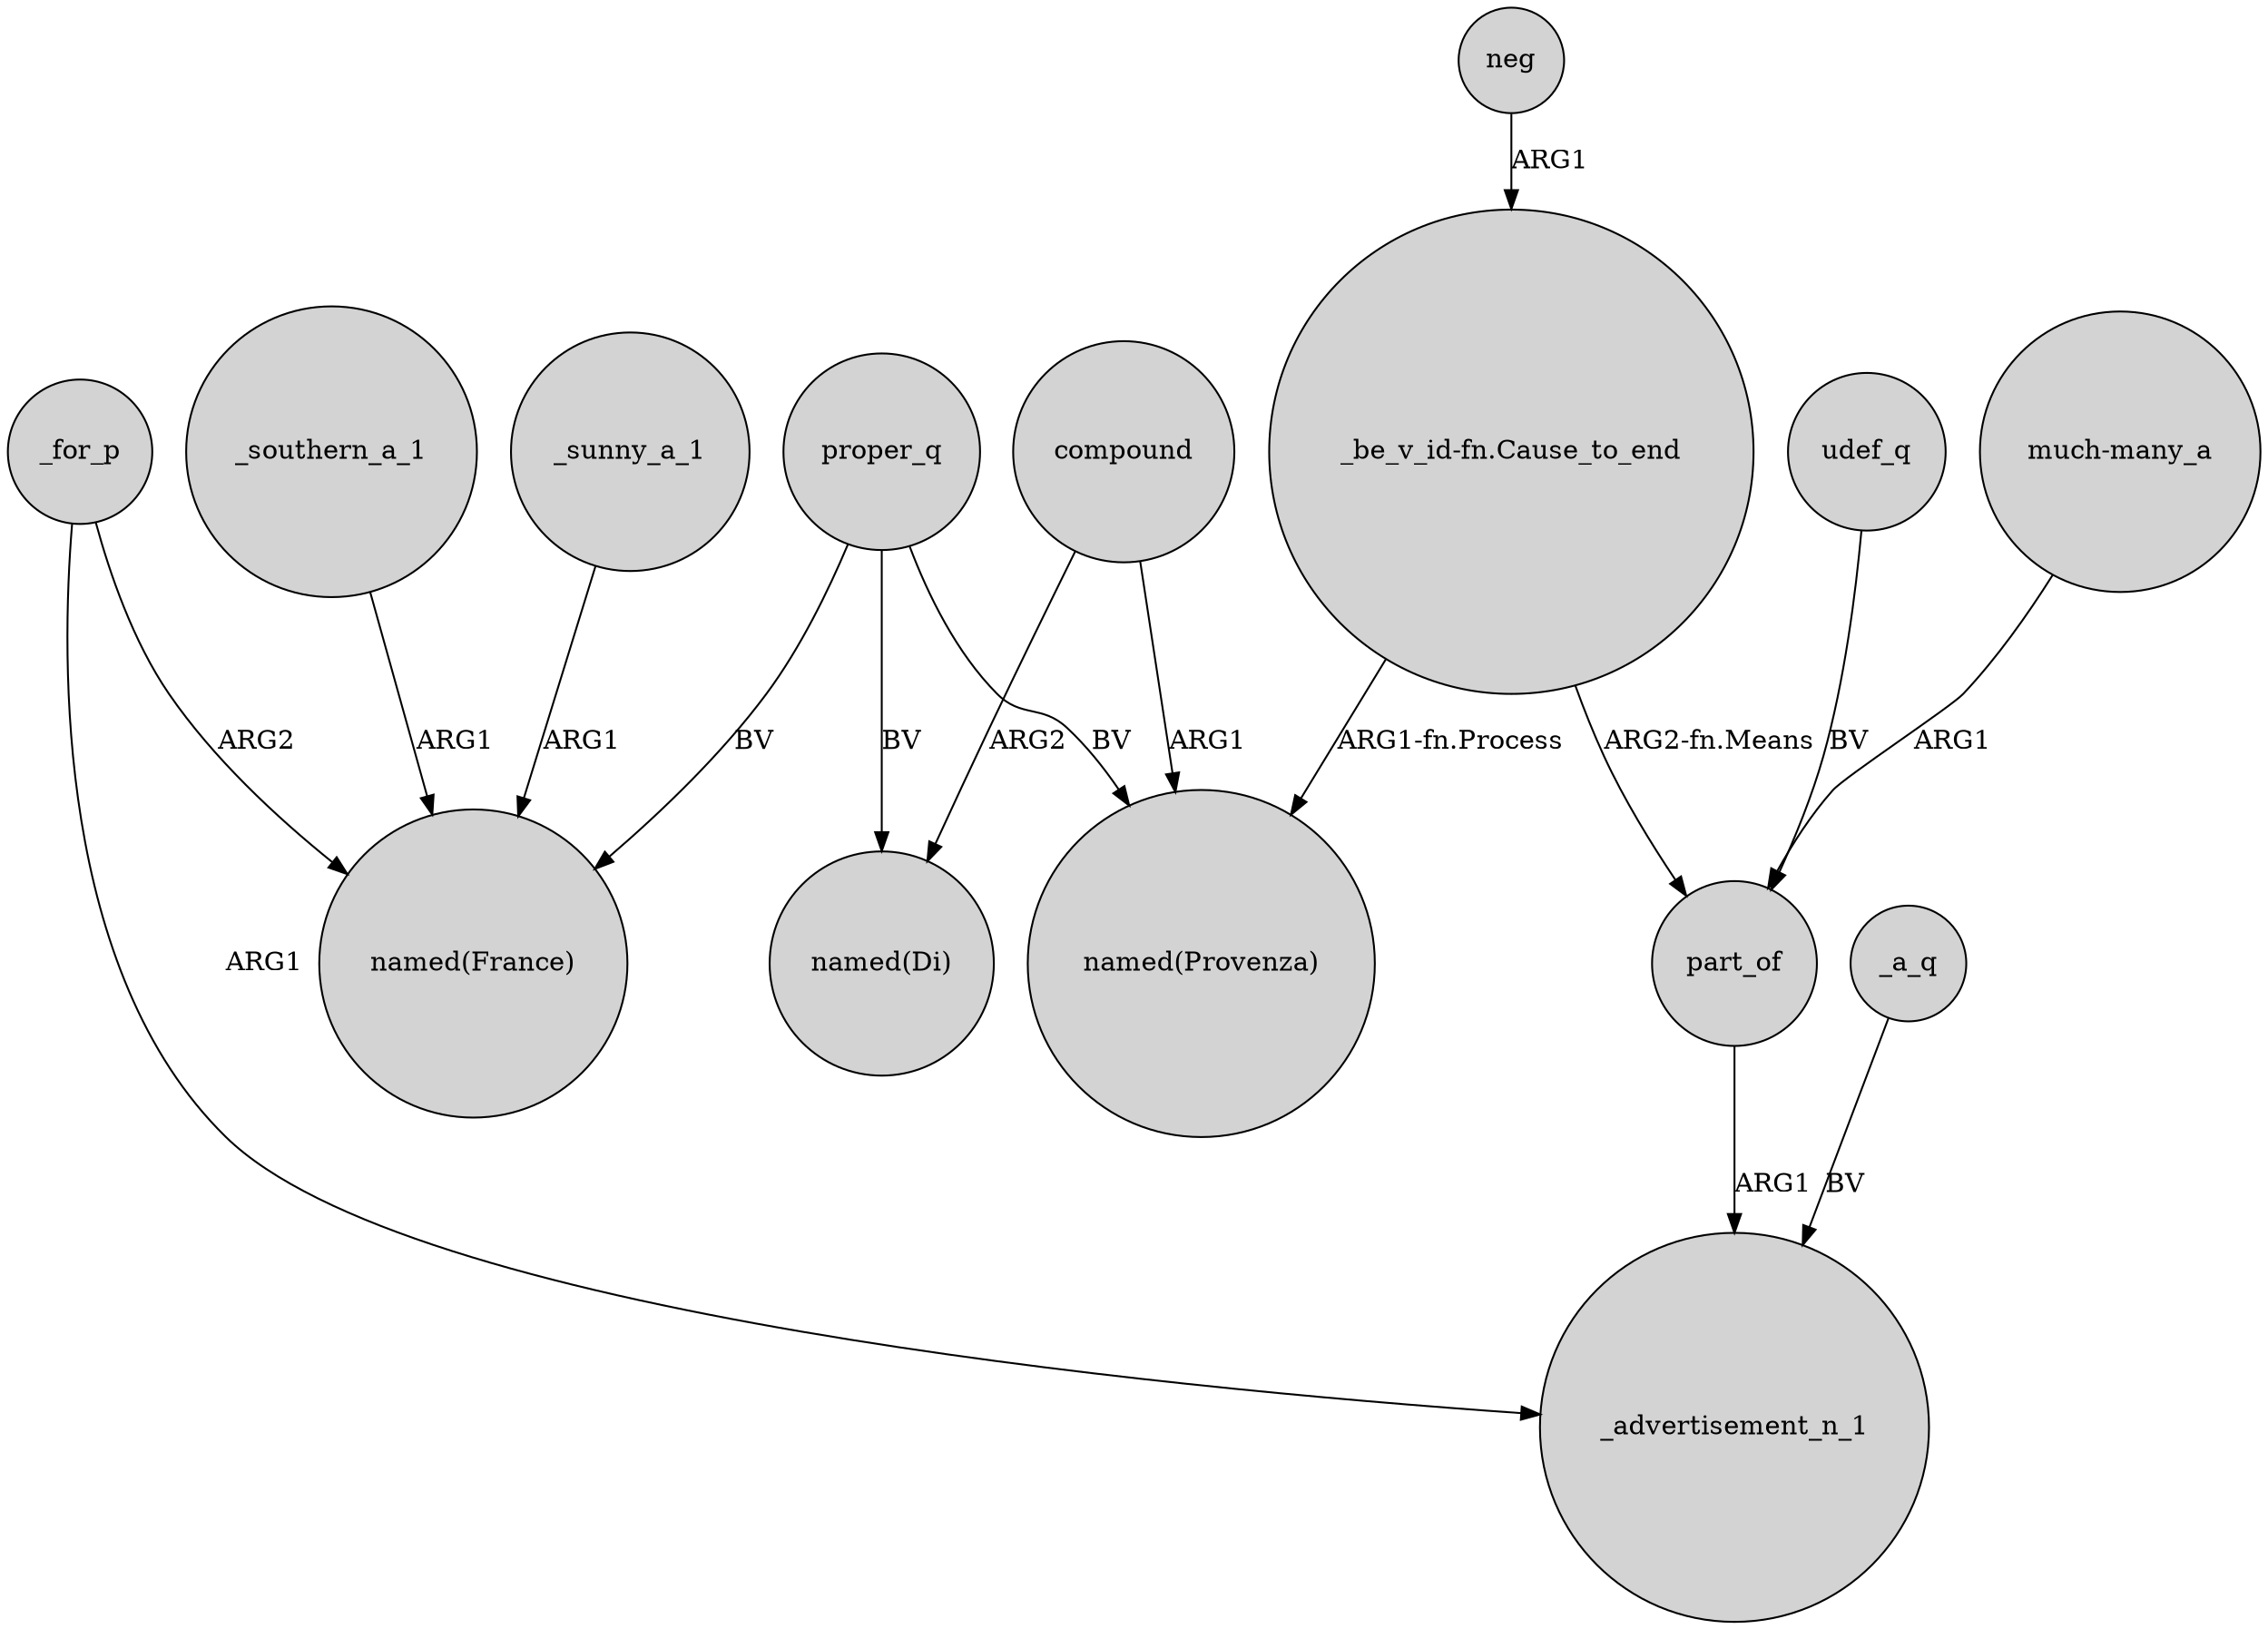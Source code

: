 digraph {
	node [shape=circle style=filled]
	"_be_v_id-fn.Cause_to_end" -> "named(Provenza)" [label="ARG1-fn.Process"]
	_for_p -> "named(France)" [label=ARG2]
	part_of -> _advertisement_n_1 [label=ARG1]
	proper_q -> "named(France)" [label=BV]
	_a_q -> _advertisement_n_1 [label=BV]
	compound -> "named(Di)" [label=ARG2]
	"much-many_a" -> part_of [label=ARG1]
	proper_q -> "named(Di)" [label=BV]
	_for_p -> _advertisement_n_1 [label=ARG1]
	"_be_v_id-fn.Cause_to_end" -> part_of [label="ARG2-fn.Means"]
	_southern_a_1 -> "named(France)" [label=ARG1]
	udef_q -> part_of [label=BV]
	_sunny_a_1 -> "named(France)" [label=ARG1]
	compound -> "named(Provenza)" [label=ARG1]
	neg -> "_be_v_id-fn.Cause_to_end" [label=ARG1]
	proper_q -> "named(Provenza)" [label=BV]
}
